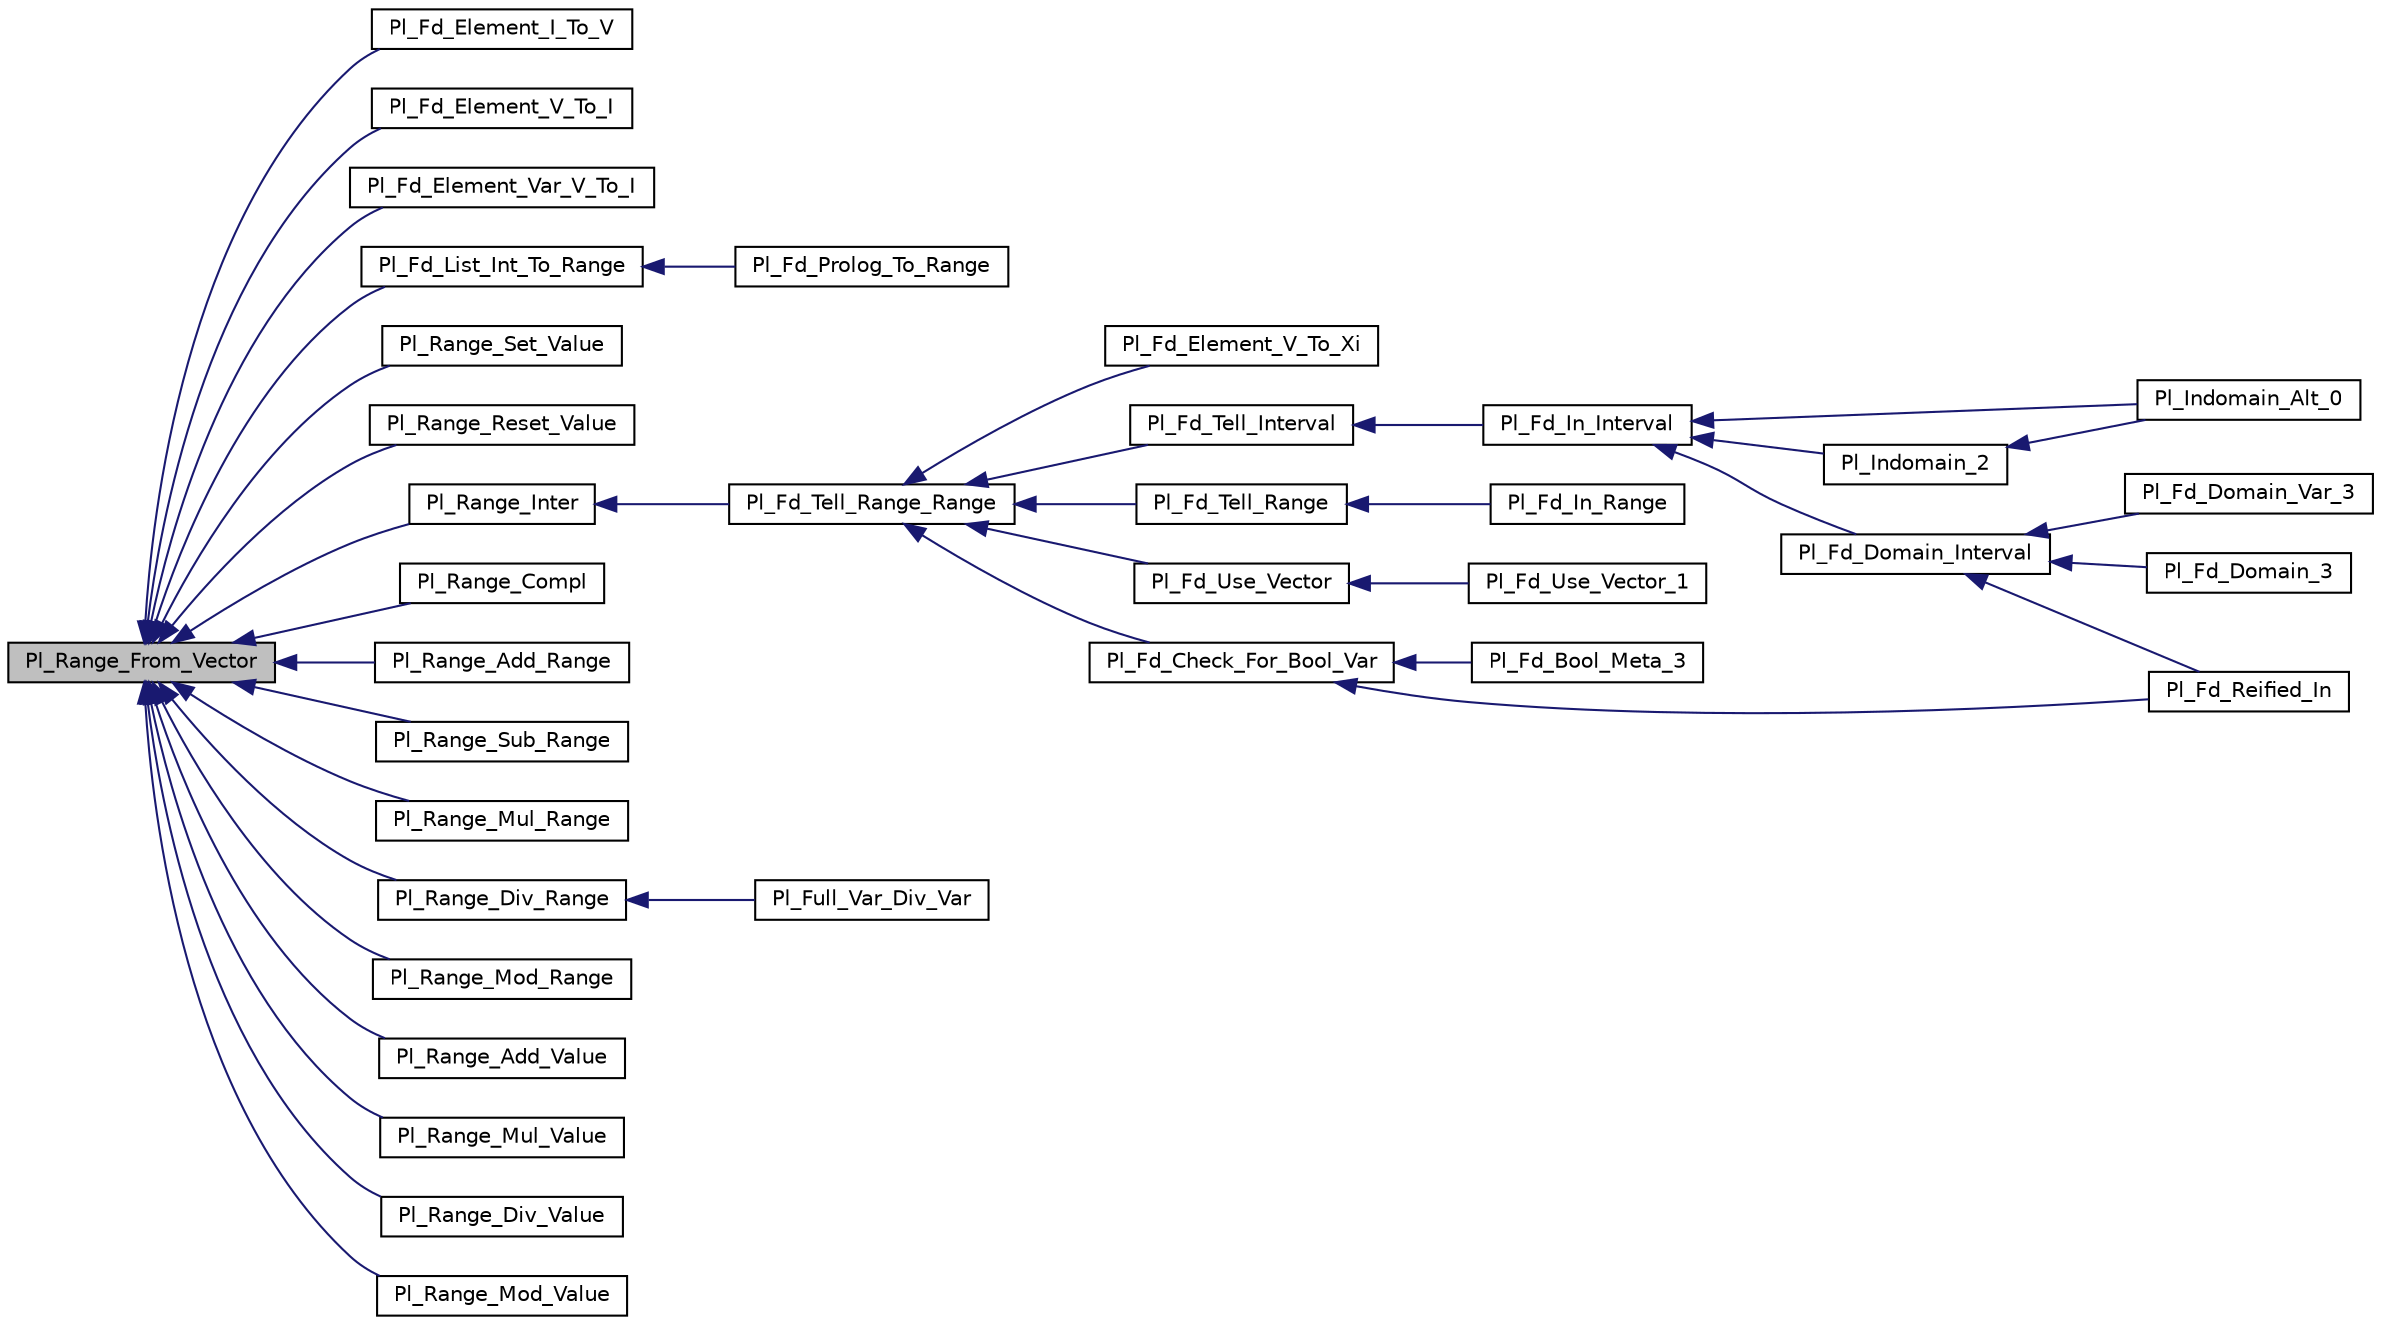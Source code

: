 digraph "Pl_Range_From_Vector"
{
  edge [fontname="Helvetica",fontsize="10",labelfontname="Helvetica",labelfontsize="10"];
  node [fontname="Helvetica",fontsize="10",shape=record];
  rankdir="LR";
  Node1 [label="Pl_Range_From_Vector",height=0.2,width=0.4,color="black", fillcolor="grey75", style="filled", fontcolor="black"];
  Node1 -> Node2 [dir="back",color="midnightblue",fontsize="10",style="solid",fontname="Helvetica"];
  Node2 [label="Pl_Fd_Element_I_To_V",height=0.2,width=0.4,color="black", fillcolor="white", style="filled",URL="$fd__symbolic__c_8c.html#a5db6c5540ac48848b6285d829fb87b11"];
  Node1 -> Node3 [dir="back",color="midnightblue",fontsize="10",style="solid",fontname="Helvetica"];
  Node3 [label="Pl_Fd_Element_V_To_I",height=0.2,width=0.4,color="black", fillcolor="white", style="filled",URL="$fd__symbolic__c_8c.html#a5afad3e4cb3bc3a023226914e73ab634"];
  Node1 -> Node4 [dir="back",color="midnightblue",fontsize="10",style="solid",fontname="Helvetica"];
  Node4 [label="Pl_Fd_Element_Var_V_To_I",height=0.2,width=0.4,color="black", fillcolor="white", style="filled",URL="$fd__symbolic__c_8c.html#a62869f3e88bb4521ab5ce34559d86c20"];
  Node1 -> Node5 [dir="back",color="midnightblue",fontsize="10",style="solid",fontname="Helvetica"];
  Node5 [label="Pl_Fd_List_Int_To_Range",height=0.2,width=0.4,color="black", fillcolor="white", style="filled",URL="$fd__inst_8h.html#a69a4ed98643d9cc2362a5c061cbc8a2d"];
  Node5 -> Node6 [dir="back",color="midnightblue",fontsize="10",style="solid",fontname="Helvetica"];
  Node6 [label="Pl_Fd_Prolog_To_Range",height=0.2,width=0.4,color="black", fillcolor="white", style="filled",URL="$fd__inst_8h.html#a0c402ae74fbc95a0e063cd30beb676d9"];
  Node1 -> Node7 [dir="back",color="midnightblue",fontsize="10",style="solid",fontname="Helvetica"];
  Node7 [label="Pl_Range_Set_Value",height=0.2,width=0.4,color="black", fillcolor="white", style="filled",URL="$fd__range_8h.html#a826c7aaa4db20bc2ba5cc5794f189948"];
  Node1 -> Node8 [dir="back",color="midnightblue",fontsize="10",style="solid",fontname="Helvetica"];
  Node8 [label="Pl_Range_Reset_Value",height=0.2,width=0.4,color="black", fillcolor="white", style="filled",URL="$fd__range_8h.html#a68e31a309011488409ab070122c20471"];
  Node1 -> Node9 [dir="back",color="midnightblue",fontsize="10",style="solid",fontname="Helvetica"];
  Node9 [label="Pl_Range_Inter",height=0.2,width=0.4,color="black", fillcolor="white", style="filled",URL="$fd__range_8h.html#ad1d23e966e8b2dd3f4e33f727e73e543"];
  Node9 -> Node10 [dir="back",color="midnightblue",fontsize="10",style="solid",fontname="Helvetica"];
  Node10 [label="Pl_Fd_Tell_Range_Range",height=0.2,width=0.4,color="black", fillcolor="white", style="filled",URL="$fd__inst_8h.html#ad4fb250c865f8185fec8b7a35664105c"];
  Node10 -> Node11 [dir="back",color="midnightblue",fontsize="10",style="solid",fontname="Helvetica"];
  Node11 [label="Pl_Fd_Element_V_To_Xi",height=0.2,width=0.4,color="black", fillcolor="white", style="filled",URL="$fd__symbolic__c_8c.html#a973eafe617160ecababeafeb060d03ec"];
  Node10 -> Node12 [dir="back",color="midnightblue",fontsize="10",style="solid",fontname="Helvetica"];
  Node12 [label="Pl_Fd_Tell_Interval",height=0.2,width=0.4,color="black", fillcolor="white", style="filled",URL="$fd__inst_8h.html#a0fff01614d94fe7db9d90fa7f01e14d2"];
  Node12 -> Node13 [dir="back",color="midnightblue",fontsize="10",style="solid",fontname="Helvetica"];
  Node13 [label="Pl_Fd_In_Interval",height=0.2,width=0.4,color="black", fillcolor="white", style="filled",URL="$fd__inst_8h.html#a306ee51e5acc5fd6a0c9c3aa79f04ac0"];
  Node13 -> Node14 [dir="back",color="midnightblue",fontsize="10",style="solid",fontname="Helvetica"];
  Node14 [label="Pl_Fd_Domain_Interval",height=0.2,width=0.4,color="black", fillcolor="white", style="filled",URL="$fd__values__c_8c.html#a351067a2ae42277486b8a46d91911a0d"];
  Node14 -> Node15 [dir="back",color="midnightblue",fontsize="10",style="solid",fontname="Helvetica"];
  Node15 [label="Pl_Fd_Reified_In",height=0.2,width=0.4,color="black", fillcolor="white", style="filled",URL="$fd__bool__c_8c.html#aad0a445c9905cdb15eeb91e0dc38c0dd"];
  Node14 -> Node16 [dir="back",color="midnightblue",fontsize="10",style="solid",fontname="Helvetica"];
  Node16 [label="Pl_Fd_Domain_Var_3",height=0.2,width=0.4,color="black", fillcolor="white", style="filled",URL="$fd__values__c_8c.html#aa777642264b14ca56887669b19202374"];
  Node14 -> Node17 [dir="back",color="midnightblue",fontsize="10",style="solid",fontname="Helvetica"];
  Node17 [label="Pl_Fd_Domain_3",height=0.2,width=0.4,color="black", fillcolor="white", style="filled",URL="$fd__values__c_8c.html#ac3230fe39ec80a19b8cac99c538ea083"];
  Node13 -> Node18 [dir="back",color="midnightblue",fontsize="10",style="solid",fontname="Helvetica"];
  Node18 [label="Pl_Indomain_2",height=0.2,width=0.4,color="black", fillcolor="white", style="filled",URL="$fd__values__c_8c.html#a6de1db9fb85e24c632fbb29ec6f8724e"];
  Node18 -> Node19 [dir="back",color="midnightblue",fontsize="10",style="solid",fontname="Helvetica"];
  Node19 [label="Pl_Indomain_Alt_0",height=0.2,width=0.4,color="black", fillcolor="white", style="filled",URL="$fd__values__c_8c.html#a180ad373ea06757f95f7286c0de75fb0"];
  Node13 -> Node19 [dir="back",color="midnightblue",fontsize="10",style="solid",fontname="Helvetica"];
  Node10 -> Node20 [dir="back",color="midnightblue",fontsize="10",style="solid",fontname="Helvetica"];
  Node20 [label="Pl_Fd_Tell_Range",height=0.2,width=0.4,color="black", fillcolor="white", style="filled",URL="$fd__inst_8h.html#ab9c5efdca39e3f34ef344652781cfca0"];
  Node20 -> Node21 [dir="back",color="midnightblue",fontsize="10",style="solid",fontname="Helvetica"];
  Node21 [label="Pl_Fd_In_Range",height=0.2,width=0.4,color="black", fillcolor="white", style="filled",URL="$fd__inst_8h.html#afaac1046c28522b902125a330776ade9"];
  Node10 -> Node22 [dir="back",color="midnightblue",fontsize="10",style="solid",fontname="Helvetica"];
  Node22 [label="Pl_Fd_Use_Vector",height=0.2,width=0.4,color="black", fillcolor="white", style="filled",URL="$fd__inst_8h.html#a2d3586b22af6cc729a0340f120e4a98f"];
  Node22 -> Node23 [dir="back",color="midnightblue",fontsize="10",style="solid",fontname="Helvetica"];
  Node23 [label="Pl_Fd_Use_Vector_1",height=0.2,width=0.4,color="black", fillcolor="white", style="filled",URL="$fd__infos__c_8c.html#aa529fc87d64f8d89a1012da83771843e"];
  Node10 -> Node24 [dir="back",color="midnightblue",fontsize="10",style="solid",fontname="Helvetica"];
  Node24 [label="Pl_Fd_Check_For_Bool_Var",height=0.2,width=0.4,color="black", fillcolor="white", style="filled",URL="$fd__inst_8h.html#a48bfe26ff0c1846232e2c494c7746c5e"];
  Node24 -> Node25 [dir="back",color="midnightblue",fontsize="10",style="solid",fontname="Helvetica"];
  Node25 [label="Pl_Fd_Bool_Meta_3",height=0.2,width=0.4,color="black", fillcolor="white", style="filled",URL="$fd__bool__c_8c.html#af216d1fd11aff1fa2cb04c7ead09615f"];
  Node24 -> Node15 [dir="back",color="midnightblue",fontsize="10",style="solid",fontname="Helvetica"];
  Node1 -> Node26 [dir="back",color="midnightblue",fontsize="10",style="solid",fontname="Helvetica"];
  Node26 [label="Pl_Range_Compl",height=0.2,width=0.4,color="black", fillcolor="white", style="filled",URL="$fd__range_8h.html#a087e9ffdf63c5a56e09a4c2ff4461bac"];
  Node1 -> Node27 [dir="back",color="midnightblue",fontsize="10",style="solid",fontname="Helvetica"];
  Node27 [label="Pl_Range_Add_Range",height=0.2,width=0.4,color="black", fillcolor="white", style="filled",URL="$fd__range_8h.html#adedadc6d0997b6f5c8946850e9a45843"];
  Node1 -> Node28 [dir="back",color="midnightblue",fontsize="10",style="solid",fontname="Helvetica"];
  Node28 [label="Pl_Range_Sub_Range",height=0.2,width=0.4,color="black", fillcolor="white", style="filled",URL="$fd__range_8h.html#a07ed7ae0602b9aea27536b69c0e7d286"];
  Node1 -> Node29 [dir="back",color="midnightblue",fontsize="10",style="solid",fontname="Helvetica"];
  Node29 [label="Pl_Range_Mul_Range",height=0.2,width=0.4,color="black", fillcolor="white", style="filled",URL="$fd__range_8h.html#aba43fee6e534e6cdc31783c24d92d039"];
  Node1 -> Node30 [dir="back",color="midnightblue",fontsize="10",style="solid",fontname="Helvetica"];
  Node30 [label="Pl_Range_Div_Range",height=0.2,width=0.4,color="black", fillcolor="white", style="filled",URL="$fd__range_8h.html#a693c0bbe3eae104e0dd1aa29ab1b34e4"];
  Node30 -> Node31 [dir="back",color="midnightblue",fontsize="10",style="solid",fontname="Helvetica"];
  Node31 [label="Pl_Full_Var_Div_Var",height=0.2,width=0.4,color="black", fillcolor="white", style="filled",URL="$oper__supp_8c.html#a30be23f966fef653dc03092613673b53"];
  Node1 -> Node32 [dir="back",color="midnightblue",fontsize="10",style="solid",fontname="Helvetica"];
  Node32 [label="Pl_Range_Mod_Range",height=0.2,width=0.4,color="black", fillcolor="white", style="filled",URL="$fd__range_8h.html#a5045e3605f1d90fb4fe910cb79b96e40"];
  Node1 -> Node33 [dir="back",color="midnightblue",fontsize="10",style="solid",fontname="Helvetica"];
  Node33 [label="Pl_Range_Add_Value",height=0.2,width=0.4,color="black", fillcolor="white", style="filled",URL="$fd__range_8h.html#a06ec6dcfb1c9b36c75f43113d39d9c93"];
  Node1 -> Node34 [dir="back",color="midnightblue",fontsize="10",style="solid",fontname="Helvetica"];
  Node34 [label="Pl_Range_Mul_Value",height=0.2,width=0.4,color="black", fillcolor="white", style="filled",URL="$fd__range_8h.html#a84a0b17829c14bd0b85521cab6b6c774"];
  Node1 -> Node35 [dir="back",color="midnightblue",fontsize="10",style="solid",fontname="Helvetica"];
  Node35 [label="Pl_Range_Div_Value",height=0.2,width=0.4,color="black", fillcolor="white", style="filled",URL="$fd__range_8h.html#ae6948005a13729e71edd90910ec9d7fc"];
  Node1 -> Node36 [dir="back",color="midnightblue",fontsize="10",style="solid",fontname="Helvetica"];
  Node36 [label="Pl_Range_Mod_Value",height=0.2,width=0.4,color="black", fillcolor="white", style="filled",URL="$fd__range_8h.html#abb12acff202d285e3c73960b8d7a01db"];
}
